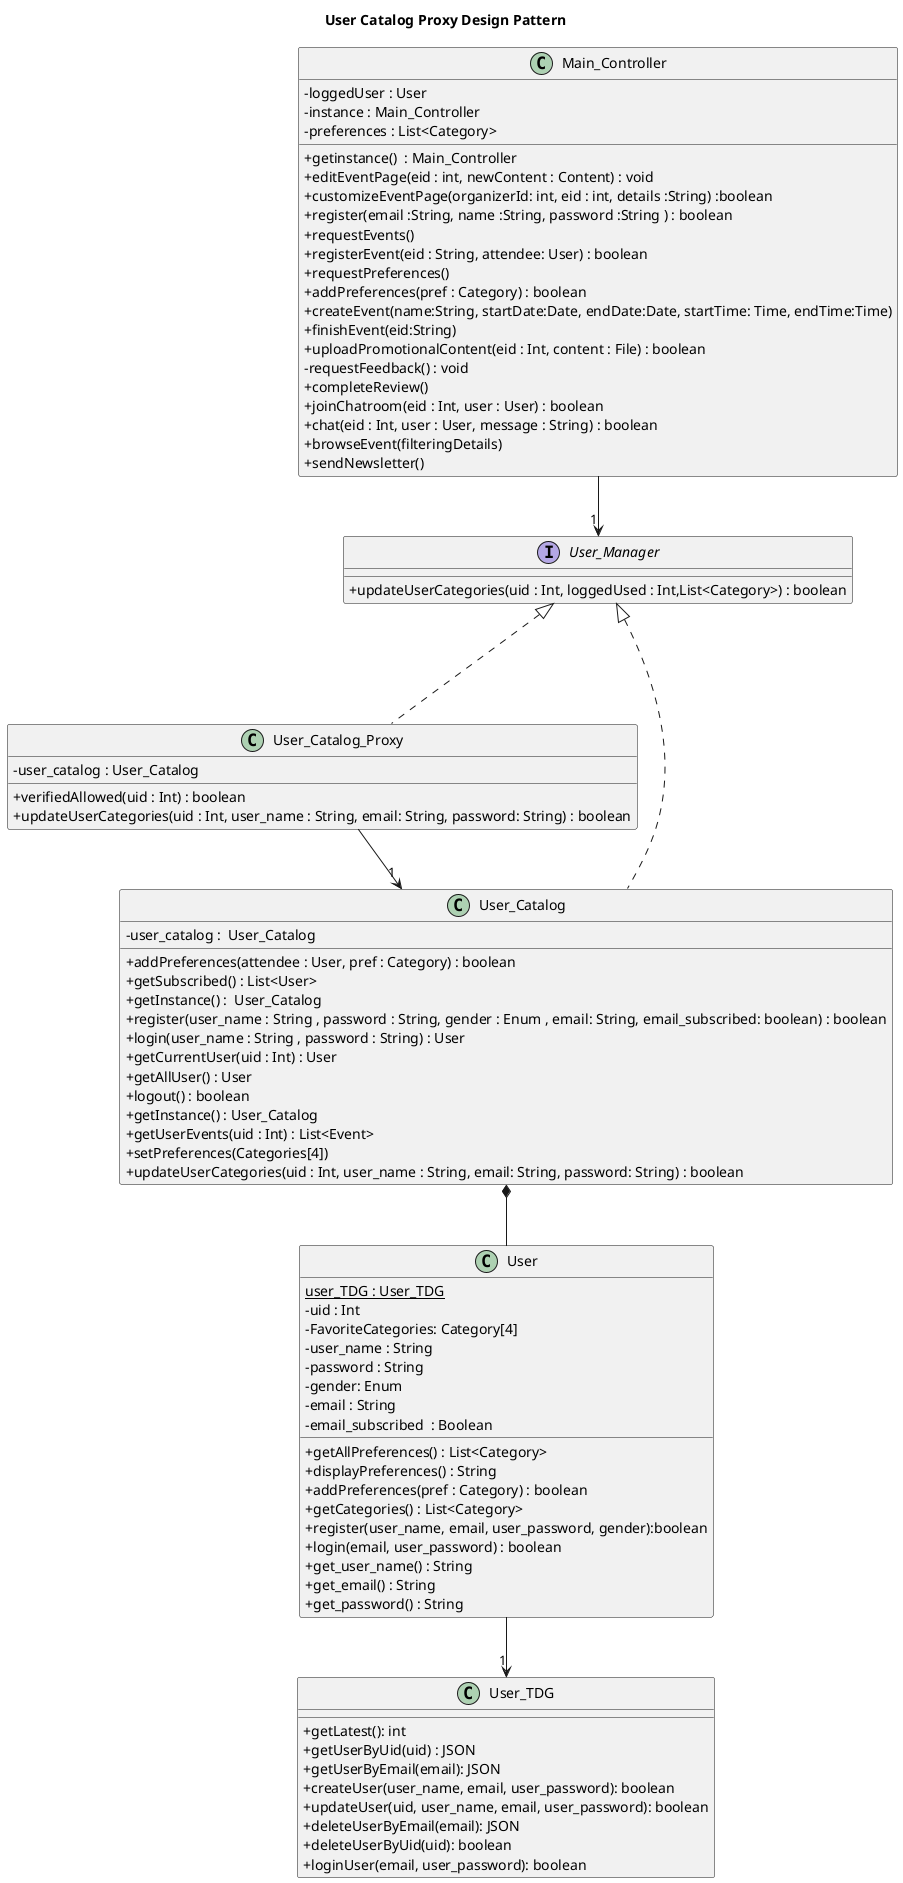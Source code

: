 @startuml
title: User Catalog Proxy Design Pattern
skinparam classAttributeIconSize 0

class Main_Controller{

- loggedUser : User
- instance : Main_Controller
- preferences : List<Category>
+ getinstance()  : Main_Controller
 +editEventPage(eid : int, newContent : Content) : void
 +customizeEventPage(organizerId: int, eid : int, details :String) :boolean
 +register(email :String, name :String, password :String ) : boolean
 +requestEvents()
 +registerEvent(eid : String, attendee: User) : boolean
 +requestPreferences()
 +addPreferences(pref : Category) : boolean
 +createEvent(name:String, startDate:Date, endDate:Date, startTime: Time, endTime:Time)
 +finishEvent(eid:String)
 +uploadPromotionalContent(eid : Int, content : File) : boolean
 -requestFeedback() : void
 +completeReview()
 +joinChatroom(eid : Int, user : User) : boolean
 +chat(eid : Int, user : User, message : String) : boolean
 +browseEvent(filteringDetails)
 +sendNewsletter()
}


interface User_Manager{
    +updateUserCategories(uid : Int, loggedUsed : Int,List<Category>) : boolean
}

class User_Catalog_Proxy{
-user_catalog : User_Catalog
+verifiedAllowed(uid : Int) : boolean
+updateUserCategories(uid : Int, user_name : String, email: String, password: String) : boolean
}
class User_Catalog{
    - user_catalog :  User_Catalog
    +addPreferences(attendee : User, pref : Category) : boolean
    +getSubscribed() : List<User>
    +getInstance() :  User_Catalog
    +register(user_name : String , password : String, gender : Enum , email: String, email_subscribed: boolean) : boolean
  	+login(user_name : String , password : String) : User
  	+getCurrentUser(uid : Int) : User
  	+getAllUser() : User
  	+logout() : boolean
    +getInstance() : User_Catalog
  	+getUserEvents(uid : Int) : List<Event> 
    + setPreferences(Categories[4])
    +updateUserCategories(uid : Int, user_name : String, email: String, password: String) : boolean

}
class User {
    {static} user_TDG : User_TDG
     - uid : Int
    - FavoriteCategories: Category[4]
    - user_name : String
    - password : String
    - gender: Enum 
    - email : String
    - email_subscribed  : Boolean
    +getAllPreferences() : List<Category>
    +displayPreferences() : String
    +addPreferences(pref : Category) : boolean
    +getCategories() : List<Category>
    +register(user_name, email, user_password, gender):boolean
 	+login(email, user_password) : boolean
 	+get_user_name() : String
  	+get_email() : String
 	+get_password() : String

}
class User_TDG{
     + getLatest(): int
 	 +getUserByUid(uid) : JSON
 	 +getUserByEmail(email): JSON
 	 +createUser(user_name, email, user_password): boolean
	 +updateUser(uid, user_name, email, user_password): boolean
	 +deleteUserByEmail(email): JSON
	 +deleteUserByUid(uid): boolean
	 +loginUser(email, user_password): boolean

}



'Promotion


'users
Main_Controller  -->"1"User_Manager
User_Manager<|..- User_Catalog_Proxy
User_Catalog_Proxy -->"1"User_Catalog
User_Manager<|..- User_Catalog
User_Catalog *-- User
User-->"1"User_TDG


@enduml
